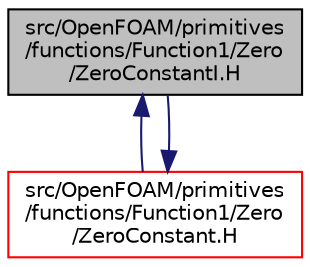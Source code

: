 digraph "src/OpenFOAM/primitives/functions/Function1/Zero/ZeroConstantI.H"
{
  bgcolor="transparent";
  edge [fontname="Helvetica",fontsize="10",labelfontname="Helvetica",labelfontsize="10"];
  node [fontname="Helvetica",fontsize="10",shape=record];
  Node1 [label="src/OpenFOAM/primitives\l/functions/Function1/Zero\l/ZeroConstantI.H",height=0.2,width=0.4,color="black", fillcolor="grey75", style="filled" fontcolor="black"];
  Node1 -> Node2 [dir="back",color="midnightblue",fontsize="10",style="solid",fontname="Helvetica"];
  Node2 [label="src/OpenFOAM/primitives\l/functions/Function1/Zero\l/ZeroConstant.H",height=0.2,width=0.4,color="red",URL="$ZeroConstant_8H.html"];
  Node2 -> Node1 [dir="back",color="midnightblue",fontsize="10",style="solid",fontname="Helvetica"];
}
